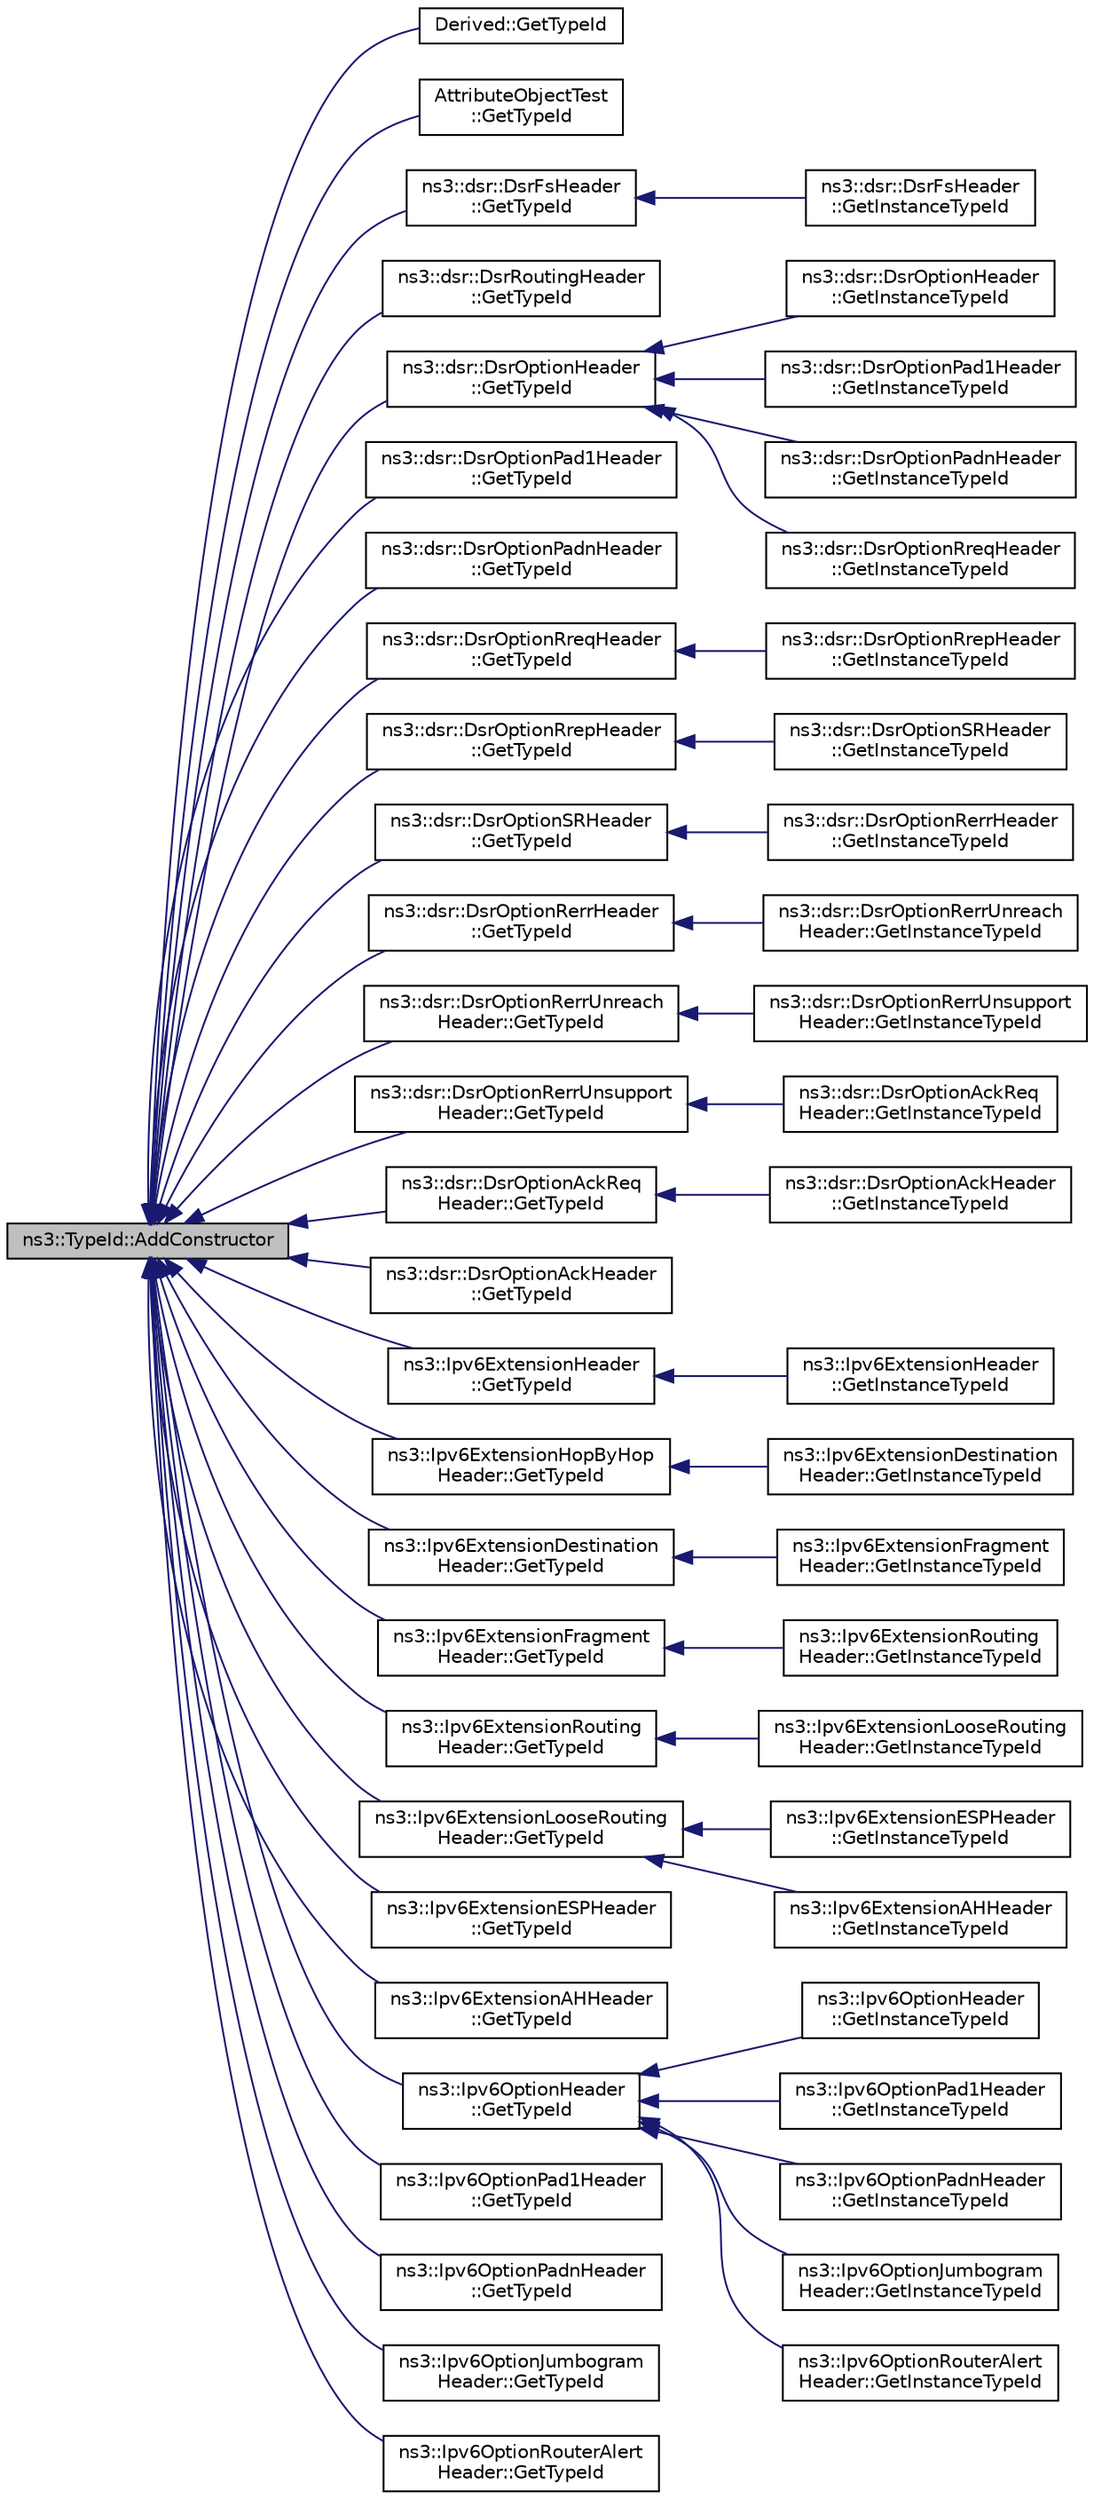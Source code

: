 digraph "ns3::TypeId::AddConstructor"
{
  edge [fontname="Helvetica",fontsize="10",labelfontname="Helvetica",labelfontsize="10"];
  node [fontname="Helvetica",fontsize="10",shape=record];
  rankdir="LR";
  Node1 [label="ns3::TypeId::AddConstructor",height=0.2,width=0.4,color="black", fillcolor="grey75", style="filled", fontcolor="black"];
  Node1 -> Node2 [dir="back",color="midnightblue",fontsize="10",style="solid"];
  Node2 [label="Derived::GetTypeId",height=0.2,width=0.4,color="black", fillcolor="white", style="filled",URL="$d1/da6/classDerived.html#afe7333b417b8622c0ce694d0951351d4"];
  Node1 -> Node3 [dir="back",color="midnightblue",fontsize="10",style="solid"];
  Node3 [label="AttributeObjectTest\l::GetTypeId",height=0.2,width=0.4,color="black", fillcolor="white", style="filled",URL="$d6/dae/classAttributeObjectTest.html#a1a3064dae19725ebd81d6da0a74e7021"];
  Node1 -> Node4 [dir="back",color="midnightblue",fontsize="10",style="solid"];
  Node4 [label="ns3::dsr::DsrFsHeader\l::GetTypeId",height=0.2,width=0.4,color="black", fillcolor="white", style="filled",URL="$dc/dc2/classns3_1_1dsr_1_1DsrFsHeader.html#a41685b2c53a6ee31b871d8cdde71d770",tooltip="Get the type identificator. "];
  Node4 -> Node5 [dir="back",color="midnightblue",fontsize="10",style="solid"];
  Node5 [label="ns3::dsr::DsrFsHeader\l::GetInstanceTypeId",height=0.2,width=0.4,color="black", fillcolor="white", style="filled",URL="$dc/dc2/classns3_1_1dsr_1_1DsrFsHeader.html#a2446e9dc01d1dd460c6d8d9d31337699",tooltip="Get the instance type ID. "];
  Node1 -> Node6 [dir="back",color="midnightblue",fontsize="10",style="solid"];
  Node6 [label="ns3::dsr::DsrRoutingHeader\l::GetTypeId",height=0.2,width=0.4,color="black", fillcolor="white", style="filled",URL="$dd/d47/classns3_1_1dsr_1_1DsrRoutingHeader.html#ad60c447ab87f4a20387a24e02cbd3ab8",tooltip="Get the type identificator. "];
  Node1 -> Node7 [dir="back",color="midnightblue",fontsize="10",style="solid"];
  Node7 [label="ns3::dsr::DsrOptionHeader\l::GetTypeId",height=0.2,width=0.4,color="black", fillcolor="white", style="filled",URL="$da/d3b/classns3_1_1dsr_1_1DsrOptionHeader.html#a0f26b04b9befb8c62ef3612cc8e5e13f",tooltip="Get the type identificator. "];
  Node7 -> Node8 [dir="back",color="midnightblue",fontsize="10",style="solid"];
  Node8 [label="ns3::dsr::DsrOptionHeader\l::GetInstanceTypeId",height=0.2,width=0.4,color="black", fillcolor="white", style="filled",URL="$da/d3b/classns3_1_1dsr_1_1DsrOptionHeader.html#a3ef331aa6a32b1a83d2b4bd4b4396e4a",tooltip="Get the instance type ID. "];
  Node7 -> Node9 [dir="back",color="midnightblue",fontsize="10",style="solid"];
  Node9 [label="ns3::dsr::DsrOptionPad1Header\l::GetInstanceTypeId",height=0.2,width=0.4,color="black", fillcolor="white", style="filled",URL="$d2/d3f/classns3_1_1dsr_1_1DsrOptionPad1Header.html#aad101395b77af8a8fa136b1784eafdc5",tooltip="Get the instance type ID. "];
  Node7 -> Node10 [dir="back",color="midnightblue",fontsize="10",style="solid"];
  Node10 [label="ns3::dsr::DsrOptionPadnHeader\l::GetInstanceTypeId",height=0.2,width=0.4,color="black", fillcolor="white", style="filled",URL="$df/df0/classns3_1_1dsr_1_1DsrOptionPadnHeader.html#a51651333da7d94b3c4b356bdaafabe71",tooltip="Get the instance type ID. "];
  Node7 -> Node11 [dir="back",color="midnightblue",fontsize="10",style="solid"];
  Node11 [label="ns3::dsr::DsrOptionRreqHeader\l::GetInstanceTypeId",height=0.2,width=0.4,color="black", fillcolor="white", style="filled",URL="$d9/d21/classns3_1_1dsr_1_1DsrOptionRreqHeader.html#af739d47393386c4e4fa8871ab2a8fec7",tooltip="Get the instance type ID. "];
  Node1 -> Node12 [dir="back",color="midnightblue",fontsize="10",style="solid"];
  Node12 [label="ns3::dsr::DsrOptionPad1Header\l::GetTypeId",height=0.2,width=0.4,color="black", fillcolor="white", style="filled",URL="$d2/d3f/classns3_1_1dsr_1_1DsrOptionPad1Header.html#ae64fc469a59ed3c051d02a6863a8d85e",tooltip="Get the type identificator. "];
  Node1 -> Node13 [dir="back",color="midnightblue",fontsize="10",style="solid"];
  Node13 [label="ns3::dsr::DsrOptionPadnHeader\l::GetTypeId",height=0.2,width=0.4,color="black", fillcolor="white", style="filled",URL="$df/df0/classns3_1_1dsr_1_1DsrOptionPadnHeader.html#ac5fd6f08d7f1657f460faf6cbb785f0b",tooltip="Get the type identificator. "];
  Node1 -> Node14 [dir="back",color="midnightblue",fontsize="10",style="solid"];
  Node14 [label="ns3::dsr::DsrOptionRreqHeader\l::GetTypeId",height=0.2,width=0.4,color="black", fillcolor="white", style="filled",URL="$d9/d21/classns3_1_1dsr_1_1DsrOptionRreqHeader.html#a0b2abe33e17f893637c0a11f9ace53d4",tooltip="Get the type identificator. "];
  Node14 -> Node15 [dir="back",color="midnightblue",fontsize="10",style="solid"];
  Node15 [label="ns3::dsr::DsrOptionRrepHeader\l::GetInstanceTypeId",height=0.2,width=0.4,color="black", fillcolor="white", style="filled",URL="$d8/d40/classns3_1_1dsr_1_1DsrOptionRrepHeader.html#a7d3c520ac2c655993d3d134f509ecb27",tooltip="Get the instance type ID. "];
  Node1 -> Node16 [dir="back",color="midnightblue",fontsize="10",style="solid"];
  Node16 [label="ns3::dsr::DsrOptionRrepHeader\l::GetTypeId",height=0.2,width=0.4,color="black", fillcolor="white", style="filled",URL="$d8/d40/classns3_1_1dsr_1_1DsrOptionRrepHeader.html#a6c4f0eca5676232447c9a788f731047b",tooltip="Get the type identificator. "];
  Node16 -> Node17 [dir="back",color="midnightblue",fontsize="10",style="solid"];
  Node17 [label="ns3::dsr::DsrOptionSRHeader\l::GetInstanceTypeId",height=0.2,width=0.4,color="black", fillcolor="white", style="filled",URL="$dc/d0a/classns3_1_1dsr_1_1DsrOptionSRHeader.html#a76b287d99651d76304b12391b33eff37",tooltip="Get the instance type ID. "];
  Node1 -> Node18 [dir="back",color="midnightblue",fontsize="10",style="solid"];
  Node18 [label="ns3::dsr::DsrOptionSRHeader\l::GetTypeId",height=0.2,width=0.4,color="black", fillcolor="white", style="filled",URL="$dc/d0a/classns3_1_1dsr_1_1DsrOptionSRHeader.html#a68bdae0c028a9e7d65aac26a4980a218",tooltip="Get the type identificator. "];
  Node18 -> Node19 [dir="back",color="midnightblue",fontsize="10",style="solid"];
  Node19 [label="ns3::dsr::DsrOptionRerrHeader\l::GetInstanceTypeId",height=0.2,width=0.4,color="black", fillcolor="white", style="filled",URL="$d6/d26/classns3_1_1dsr_1_1DsrOptionRerrHeader.html#a91a38a306a9907787e8760b836b24d78",tooltip="Get the instance type ID. "];
  Node1 -> Node20 [dir="back",color="midnightblue",fontsize="10",style="solid"];
  Node20 [label="ns3::dsr::DsrOptionRerrHeader\l::GetTypeId",height=0.2,width=0.4,color="black", fillcolor="white", style="filled",URL="$d6/d26/classns3_1_1dsr_1_1DsrOptionRerrHeader.html#a4db8302bbf1d74380397a6fe590a88d2",tooltip="Get the type identificator. "];
  Node20 -> Node21 [dir="back",color="midnightblue",fontsize="10",style="solid"];
  Node21 [label="ns3::dsr::DsrOptionRerrUnreach\lHeader::GetInstanceTypeId",height=0.2,width=0.4,color="black", fillcolor="white", style="filled",URL="$d0/d90/classns3_1_1dsr_1_1DsrOptionRerrUnreachHeader.html#a74c39277b2aec5256bc5374ecd4536a3",tooltip="Get the instance type ID. "];
  Node1 -> Node22 [dir="back",color="midnightblue",fontsize="10",style="solid"];
  Node22 [label="ns3::dsr::DsrOptionRerrUnreach\lHeader::GetTypeId",height=0.2,width=0.4,color="black", fillcolor="white", style="filled",URL="$d0/d90/classns3_1_1dsr_1_1DsrOptionRerrUnreachHeader.html#a0d84276887fd9481f3c45105c3abd2cb",tooltip="Get the type identificator. "];
  Node22 -> Node23 [dir="back",color="midnightblue",fontsize="10",style="solid"];
  Node23 [label="ns3::dsr::DsrOptionRerrUnsupport\lHeader::GetInstanceTypeId",height=0.2,width=0.4,color="black", fillcolor="white", style="filled",URL="$db/df8/classns3_1_1dsr_1_1DsrOptionRerrUnsupportHeader.html#ae0d3ab9f406e8b2673c6bd9e9eb5f948",tooltip="Get the instance type ID. "];
  Node1 -> Node24 [dir="back",color="midnightblue",fontsize="10",style="solid"];
  Node24 [label="ns3::dsr::DsrOptionRerrUnsupport\lHeader::GetTypeId",height=0.2,width=0.4,color="black", fillcolor="white", style="filled",URL="$db/df8/classns3_1_1dsr_1_1DsrOptionRerrUnsupportHeader.html#a1e089bbdfe6542928ea854e9a2f2e995",tooltip="Get the type identificator. "];
  Node24 -> Node25 [dir="back",color="midnightblue",fontsize="10",style="solid"];
  Node25 [label="ns3::dsr::DsrOptionAckReq\lHeader::GetInstanceTypeId",height=0.2,width=0.4,color="black", fillcolor="white", style="filled",URL="$de/de7/classns3_1_1dsr_1_1DsrOptionAckReqHeader.html#a1d47bae19cdacc821404b686fdf16125",tooltip="Get the instance type ID. "];
  Node1 -> Node26 [dir="back",color="midnightblue",fontsize="10",style="solid"];
  Node26 [label="ns3::dsr::DsrOptionAckReq\lHeader::GetTypeId",height=0.2,width=0.4,color="black", fillcolor="white", style="filled",URL="$de/de7/classns3_1_1dsr_1_1DsrOptionAckReqHeader.html#af5a3cdbef601051fae92e50919db3ba1",tooltip="Get the type identificator. "];
  Node26 -> Node27 [dir="back",color="midnightblue",fontsize="10",style="solid"];
  Node27 [label="ns3::dsr::DsrOptionAckHeader\l::GetInstanceTypeId",height=0.2,width=0.4,color="black", fillcolor="white", style="filled",URL="$db/d30/classns3_1_1dsr_1_1DsrOptionAckHeader.html#a70e991101abc98e52229efaebba19d82",tooltip="Get the instance type ID. "];
  Node1 -> Node28 [dir="back",color="midnightblue",fontsize="10",style="solid"];
  Node28 [label="ns3::dsr::DsrOptionAckHeader\l::GetTypeId",height=0.2,width=0.4,color="black", fillcolor="white", style="filled",URL="$db/d30/classns3_1_1dsr_1_1DsrOptionAckHeader.html#a3ee336c3e3545a02ef5569322907ca18",tooltip="Get the type identificator. "];
  Node1 -> Node29 [dir="back",color="midnightblue",fontsize="10",style="solid"];
  Node29 [label="ns3::Ipv6ExtensionHeader\l::GetTypeId",height=0.2,width=0.4,color="black", fillcolor="white", style="filled",URL="$d5/d0e/classns3_1_1Ipv6ExtensionHeader.html#a57740731923fd84128c1d63cbe3a1dba",tooltip="Get the type identificator. "];
  Node29 -> Node30 [dir="back",color="midnightblue",fontsize="10",style="solid"];
  Node30 [label="ns3::Ipv6ExtensionHeader\l::GetInstanceTypeId",height=0.2,width=0.4,color="black", fillcolor="white", style="filled",URL="$d5/d0e/classns3_1_1Ipv6ExtensionHeader.html#ab92a523ab61f9f3ef300b7eaed50bb9e",tooltip="Get the instance type ID. "];
  Node1 -> Node31 [dir="back",color="midnightblue",fontsize="10",style="solid"];
  Node31 [label="ns3::Ipv6ExtensionHopByHop\lHeader::GetTypeId",height=0.2,width=0.4,color="black", fillcolor="white", style="filled",URL="$d7/d39/classns3_1_1Ipv6ExtensionHopByHopHeader.html#a3b06232fde28ec872ad4028ea6de0a51",tooltip="Get the type identificator. "];
  Node31 -> Node32 [dir="back",color="midnightblue",fontsize="10",style="solid"];
  Node32 [label="ns3::Ipv6ExtensionDestination\lHeader::GetInstanceTypeId",height=0.2,width=0.4,color="black", fillcolor="white", style="filled",URL="$d6/d65/classns3_1_1Ipv6ExtensionDestinationHeader.html#abfb43d18b3af06a36325f44ea9afff17",tooltip="Get the instance type ID. "];
  Node1 -> Node33 [dir="back",color="midnightblue",fontsize="10",style="solid"];
  Node33 [label="ns3::Ipv6ExtensionDestination\lHeader::GetTypeId",height=0.2,width=0.4,color="black", fillcolor="white", style="filled",URL="$d6/d65/classns3_1_1Ipv6ExtensionDestinationHeader.html#aa3851ee4306da64b2a7c262eec480b1c",tooltip="Get the type identificator. "];
  Node33 -> Node34 [dir="back",color="midnightblue",fontsize="10",style="solid"];
  Node34 [label="ns3::Ipv6ExtensionFragment\lHeader::GetInstanceTypeId",height=0.2,width=0.4,color="black", fillcolor="white", style="filled",URL="$dc/dde/classns3_1_1Ipv6ExtensionFragmentHeader.html#a7e69b7a3654611687341b127568229d1",tooltip="Get the instance type ID. "];
  Node1 -> Node35 [dir="back",color="midnightblue",fontsize="10",style="solid"];
  Node35 [label="ns3::Ipv6ExtensionFragment\lHeader::GetTypeId",height=0.2,width=0.4,color="black", fillcolor="white", style="filled",URL="$dc/dde/classns3_1_1Ipv6ExtensionFragmentHeader.html#a229c964492b101b58a6885d5e4d61e4c",tooltip="Get the type identificator. "];
  Node35 -> Node36 [dir="back",color="midnightblue",fontsize="10",style="solid"];
  Node36 [label="ns3::Ipv6ExtensionRouting\lHeader::GetInstanceTypeId",height=0.2,width=0.4,color="black", fillcolor="white", style="filled",URL="$d6/d67/classns3_1_1Ipv6ExtensionRoutingHeader.html#aee7a1bca33ca281ddd71cb39a31cb4e2",tooltip="Get the instance type ID. "];
  Node1 -> Node37 [dir="back",color="midnightblue",fontsize="10",style="solid"];
  Node37 [label="ns3::Ipv6ExtensionRouting\lHeader::GetTypeId",height=0.2,width=0.4,color="black", fillcolor="white", style="filled",URL="$d6/d67/classns3_1_1Ipv6ExtensionRoutingHeader.html#a8104bc8366b0fbe851a3566302caf8dd",tooltip="Get the type identificator. "];
  Node37 -> Node38 [dir="back",color="midnightblue",fontsize="10",style="solid"];
  Node38 [label="ns3::Ipv6ExtensionLooseRouting\lHeader::GetInstanceTypeId",height=0.2,width=0.4,color="black", fillcolor="white", style="filled",URL="$d4/d09/classns3_1_1Ipv6ExtensionLooseRoutingHeader.html#ad5cfd00d113c1b6de51906f7cba115ed",tooltip="Get the instance type ID. "];
  Node1 -> Node39 [dir="back",color="midnightblue",fontsize="10",style="solid"];
  Node39 [label="ns3::Ipv6ExtensionLooseRouting\lHeader::GetTypeId",height=0.2,width=0.4,color="black", fillcolor="white", style="filled",URL="$d4/d09/classns3_1_1Ipv6ExtensionLooseRoutingHeader.html#a4a37db81dbe8e338f26571842a7b44f9",tooltip="Get the type identificator. "];
  Node39 -> Node40 [dir="back",color="midnightblue",fontsize="10",style="solid"];
  Node40 [label="ns3::Ipv6ExtensionESPHeader\l::GetInstanceTypeId",height=0.2,width=0.4,color="black", fillcolor="white", style="filled",URL="$d6/dae/classns3_1_1Ipv6ExtensionESPHeader.html#abaca91af68a4c3a6bae6ec12899d03b0",tooltip="Get the instance type ID. "];
  Node39 -> Node41 [dir="back",color="midnightblue",fontsize="10",style="solid"];
  Node41 [label="ns3::Ipv6ExtensionAHHeader\l::GetInstanceTypeId",height=0.2,width=0.4,color="black", fillcolor="white", style="filled",URL="$dc/d8a/classns3_1_1Ipv6ExtensionAHHeader.html#a692f5fa94abc2d9ce79df3446c0229e0",tooltip="Get the instance type ID. "];
  Node1 -> Node42 [dir="back",color="midnightblue",fontsize="10",style="solid"];
  Node42 [label="ns3::Ipv6ExtensionESPHeader\l::GetTypeId",height=0.2,width=0.4,color="black", fillcolor="white", style="filled",URL="$d6/dae/classns3_1_1Ipv6ExtensionESPHeader.html#a08a0f4456258f3e9426c85062b317438",tooltip="Get the type identificator. "];
  Node1 -> Node43 [dir="back",color="midnightblue",fontsize="10",style="solid"];
  Node43 [label="ns3::Ipv6ExtensionAHHeader\l::GetTypeId",height=0.2,width=0.4,color="black", fillcolor="white", style="filled",URL="$dc/d8a/classns3_1_1Ipv6ExtensionAHHeader.html#aaff25b518a7d0d7cf1d356ab6c26367e",tooltip="Get the type identificator. "];
  Node1 -> Node44 [dir="back",color="midnightblue",fontsize="10",style="solid"];
  Node44 [label="ns3::Ipv6OptionHeader\l::GetTypeId",height=0.2,width=0.4,color="black", fillcolor="white", style="filled",URL="$de/d13/classns3_1_1Ipv6OptionHeader.html#a91eb29f4ee452af3027c558ad25714ed",tooltip="Get the type identificator. "];
  Node44 -> Node45 [dir="back",color="midnightblue",fontsize="10",style="solid"];
  Node45 [label="ns3::Ipv6OptionHeader\l::GetInstanceTypeId",height=0.2,width=0.4,color="black", fillcolor="white", style="filled",URL="$de/d13/classns3_1_1Ipv6OptionHeader.html#a6665d66b92cc7c5791d87380f4320853",tooltip="Get the instance type ID. "];
  Node44 -> Node46 [dir="back",color="midnightblue",fontsize="10",style="solid"];
  Node46 [label="ns3::Ipv6OptionPad1Header\l::GetInstanceTypeId",height=0.2,width=0.4,color="black", fillcolor="white", style="filled",URL="$d1/dbf/classns3_1_1Ipv6OptionPad1Header.html#a246b0396ae690ab19f0f3dc6dc38612f",tooltip="Get the instance type ID. "];
  Node44 -> Node47 [dir="back",color="midnightblue",fontsize="10",style="solid"];
  Node47 [label="ns3::Ipv6OptionPadnHeader\l::GetInstanceTypeId",height=0.2,width=0.4,color="black", fillcolor="white", style="filled",URL="$dd/d2f/classns3_1_1Ipv6OptionPadnHeader.html#a9fe08e6f1dcc0890dff484a459918149",tooltip="Get the instance type ID. "];
  Node44 -> Node48 [dir="back",color="midnightblue",fontsize="10",style="solid"];
  Node48 [label="ns3::Ipv6OptionJumbogram\lHeader::GetInstanceTypeId",height=0.2,width=0.4,color="black", fillcolor="white", style="filled",URL="$d0/db7/classns3_1_1Ipv6OptionJumbogramHeader.html#a6912561e4749b2fe8e6d8e80acfec9c7",tooltip="Get the instance type ID. "];
  Node44 -> Node49 [dir="back",color="midnightblue",fontsize="10",style="solid"];
  Node49 [label="ns3::Ipv6OptionRouterAlert\lHeader::GetInstanceTypeId",height=0.2,width=0.4,color="black", fillcolor="white", style="filled",URL="$d2/da8/classns3_1_1Ipv6OptionRouterAlertHeader.html#a62fade9361f43e4434b367f7cb6ecc23",tooltip="Get the instance type ID. "];
  Node1 -> Node50 [dir="back",color="midnightblue",fontsize="10",style="solid"];
  Node50 [label="ns3::Ipv6OptionPad1Header\l::GetTypeId",height=0.2,width=0.4,color="black", fillcolor="white", style="filled",URL="$d1/dbf/classns3_1_1Ipv6OptionPad1Header.html#ab173b341cc13267b52588a9361fe82a4",tooltip="Get the type identificator. "];
  Node1 -> Node51 [dir="back",color="midnightblue",fontsize="10",style="solid"];
  Node51 [label="ns3::Ipv6OptionPadnHeader\l::GetTypeId",height=0.2,width=0.4,color="black", fillcolor="white", style="filled",URL="$dd/d2f/classns3_1_1Ipv6OptionPadnHeader.html#a051a851dfb9c1b5fe91827b58bf1d5ce",tooltip="Get the type identificator. "];
  Node1 -> Node52 [dir="back",color="midnightblue",fontsize="10",style="solid"];
  Node52 [label="ns3::Ipv6OptionJumbogram\lHeader::GetTypeId",height=0.2,width=0.4,color="black", fillcolor="white", style="filled",URL="$d0/db7/classns3_1_1Ipv6OptionJumbogramHeader.html#a0c268ffc5eab33847a450494996c4779",tooltip="Get the type identificator. "];
  Node1 -> Node53 [dir="back",color="midnightblue",fontsize="10",style="solid"];
  Node53 [label="ns3::Ipv6OptionRouterAlert\lHeader::GetTypeId",height=0.2,width=0.4,color="black", fillcolor="white", style="filled",URL="$d2/da8/classns3_1_1Ipv6OptionRouterAlertHeader.html#a95d1fdf9a9fcfc855bad0a1eb6a92a76",tooltip="Get the type identificator. "];
}

